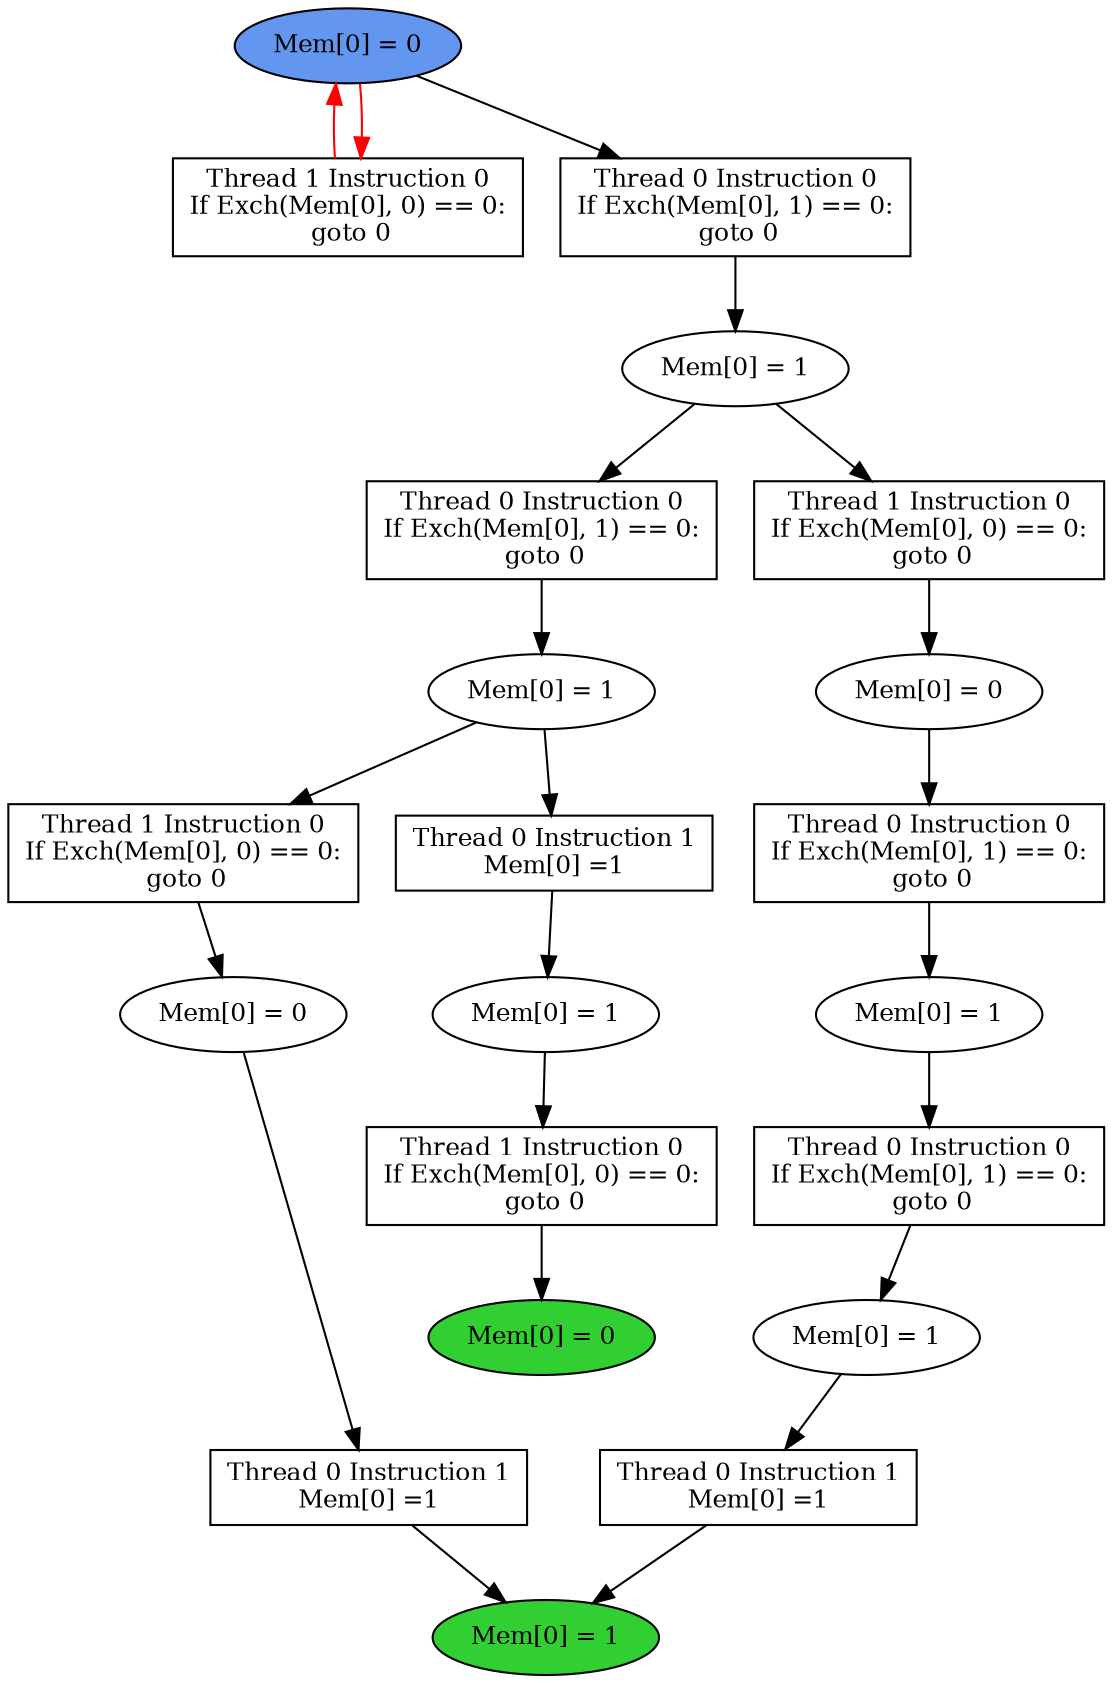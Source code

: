 digraph "graph" {
graph [fontsize=12]
node [fontsize=12]
edge [fontsize=12]
rankdir=TB;
"N16" -> "N15" [uuid = "<A0, S6>", color = "#000000", fontcolor = "#ffffff", style = "solid", label = "", dir = "forward", weight = "1"]
"N24" -> "N23" [uuid = "<A1, S5>", color = "#000000", fontcolor = "#ffffff", style = "solid", label = "", dir = "forward", weight = "1"]
"N31" -> "N30" [uuid = "<A2, START$0>", color = "#ff0000", fontcolor = "#ffffff", style = "solid", label = "", dir = "back", weight = "1"]
"N26" -> "N25" [uuid = "<A3, S4>", color = "#000000", fontcolor = "#ffffff", style = "solid", label = "", dir = "forward", weight = "1"]
"N14" -> "N13" [uuid = "<A4, S3>", color = "#000000", fontcolor = "#ffffff", style = "solid", label = "", dir = "forward", weight = "1"]
"N20" -> "N19" [uuid = "<A5, END1>", color = "#000000", fontcolor = "#ffffff", style = "solid", label = "", dir = "forward", weight = "1"]
"N11" -> "N10" [uuid = "<A6, S2>", color = "#000000", fontcolor = "#ffffff", style = "solid", label = "", dir = "forward", weight = "1"]
"N18" -> "N17" [uuid = "<A7, S1>", color = "#000000", fontcolor = "#ffffff", style = "solid", label = "", dir = "forward", weight = "1"]
"N12" -> "N8" [uuid = "<A8, END0>", color = "#000000", fontcolor = "#ffffff", style = "solid", label = "", dir = "forward", weight = "1"]
"N9" -> "N8" [uuid = "<A9, END0>", color = "#000000", fontcolor = "#ffffff", style = "solid", label = "", dir = "forward", weight = "1"]
"N22" -> "N21" [uuid = "<A10, S0>", color = "#000000", fontcolor = "#ffffff", style = "solid", label = "", dir = "forward", weight = "1"]
"N17" -> "N16" [uuid = "<A0, S1>", color = "#000000", fontcolor = "#ffffff", style = "solid", label = "", dir = "forward", weight = "1"]
"N25" -> "N24" [uuid = "<A1, S4>", color = "#000000", fontcolor = "#ffffff", style = "solid", label = "", dir = "forward", weight = "1"]
"N31" -> "N30" [uuid = "<A2, START$0>", color = "#ff0000", fontcolor = "#ffffff", style = "solid", label = "", dir = "forward", weight = "1"]
"N31" -> "N26" [uuid = "<A3, START$0>", color = "#000000", fontcolor = "#ffffff", style = "solid", label = "", dir = "forward", weight = "1"]
"N15" -> "N14" [uuid = "<A4, S6>", color = "#000000", fontcolor = "#ffffff", style = "solid", label = "", dir = "forward", weight = "1"]
"N21" -> "N20" [uuid = "<A5, S0>", color = "#000000", fontcolor = "#ffffff", style = "solid", label = "", dir = "forward", weight = "1"]
"N23" -> "N11" [uuid = "<A6, S5>", color = "#000000", fontcolor = "#ffffff", style = "solid", label = "", dir = "forward", weight = "1"]
"N25" -> "N18" [uuid = "<A7, S4>", color = "#000000", fontcolor = "#ffffff", style = "solid", label = "", dir = "forward", weight = "1"]
"N13" -> "N12" [uuid = "<A8, S3>", color = "#000000", fontcolor = "#ffffff", style = "solid", label = "", dir = "forward", weight = "1"]
"N10" -> "N9" [uuid = "<A9, S2>", color = "#000000", fontcolor = "#ffffff", style = "solid", label = "", dir = "forward", weight = "1"]
"N23" -> "N22" [uuid = "<A10, S5>", color = "#000000", fontcolor = "#ffffff", style = "solid", label = "", dir = "forward", weight = "1"]
"N8" [uuid="END0", label="Mem[0] = 1", fillcolor = "#31cf31", fontcolor = "#000000", shape = "ellipse", style = "filled, solid"]
"N9" [uuid="A9", label="Thread 0 Instruction 1
Mem[0] =1", fillcolor = "#ffffff", fontcolor = "#000000", shape = "box", style = "filled, solid"]
"N10" [uuid="S2", label="Mem[0] = 0", fillcolor = "#ffffff", fontcolor = "#000000", shape = "ellipse", style = "filled, solid"]
"N11" [uuid="A6", label="Thread 1 Instruction 0
If Exch(Mem[0], 0) == 0:
 goto 0", fillcolor = "#ffffff", fontcolor = "#000000", shape = "box", style = "filled, solid"]
"N12" [uuid="A8", label="Thread 0 Instruction 1
Mem[0] =1", fillcolor = "#ffffff", fontcolor = "#000000", shape = "box", style = "filled, solid"]
"N13" [uuid="S3", label="Mem[0] = 1", fillcolor = "#ffffff", fontcolor = "#000000", shape = "ellipse", style = "filled, solid"]
"N14" [uuid="A4", label="Thread 0 Instruction 0
If Exch(Mem[0], 1) == 0:
 goto 0", fillcolor = "#ffffff", fontcolor = "#000000", shape = "box", style = "filled, solid"]
"N15" [uuid="S6", label="Mem[0] = 1", fillcolor = "#ffffff", fontcolor = "#000000", shape = "ellipse", style = "filled, solid"]
"N16" [uuid="A0", label="Thread 0 Instruction 0
If Exch(Mem[0], 1) == 0:
 goto 0", fillcolor = "#ffffff", fontcolor = "#000000", shape = "box", style = "filled, solid"]
"N17" [uuid="S1", label="Mem[0] = 0", fillcolor = "#ffffff", fontcolor = "#000000", shape = "ellipse", style = "filled, solid"]
"N18" [uuid="A7", label="Thread 1 Instruction 0
If Exch(Mem[0], 0) == 0:
 goto 0", fillcolor = "#ffffff", fontcolor = "#000000", shape = "box", style = "filled, solid"]
"N19" [uuid="END1", label="Mem[0] = 0", fillcolor = "#31cf31", fontcolor = "#000000", shape = "ellipse", style = "filled, solid"]
"N20" [uuid="A5", label="Thread 1 Instruction 0
If Exch(Mem[0], 0) == 0:
 goto 0", fillcolor = "#ffffff", fontcolor = "#000000", shape = "box", style = "filled, solid"]
"N21" [uuid="S0", label="Mem[0] = 1", fillcolor = "#ffffff", fontcolor = "#000000", shape = "ellipse", style = "filled, solid"]
"N22" [uuid="A10", label="Thread 0 Instruction 1
Mem[0] =1", fillcolor = "#ffffff", fontcolor = "#000000", shape = "box", style = "filled, solid"]
"N23" [uuid="S5", label="Mem[0] = 1", fillcolor = "#ffffff", fontcolor = "#000000", shape = "ellipse", style = "filled, solid"]
"N24" [uuid="A1", label="Thread 0 Instruction 0
If Exch(Mem[0], 1) == 0:
 goto 0", fillcolor = "#ffffff", fontcolor = "#000000", shape = "box", style = "filled, solid"]
"N25" [uuid="S4", label="Mem[0] = 1", fillcolor = "#ffffff", fontcolor = "#000000", shape = "ellipse", style = "filled, solid"]
"N26" [uuid="A3", label="Thread 0 Instruction 0
If Exch(Mem[0], 1) == 0:
 goto 0", fillcolor = "#ffffff", fontcolor = "#000000", shape = "box", style = "filled, solid"]
"N30" [uuid="A2", label="Thread 1 Instruction 0
If Exch(Mem[0], 0) == 0:
 goto 0", fillcolor = "#ffffff", fontcolor = "#000000", shape = "box", style = "filled, solid"]
"N31" [uuid="START$0", label="Mem[0] = 0", fillcolor = "#6396ef", fontcolor = "#000000", shape = "ellipse", style = "filled, solid"]
}